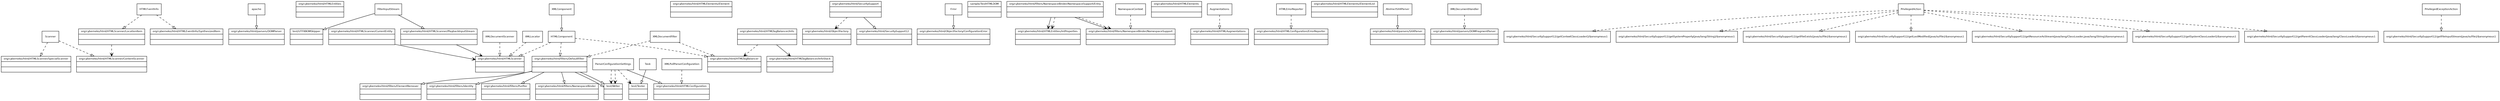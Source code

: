 digraph classes {
 fontname = "Bitstream Vera Sans"
 fontsize = 8
 node [ fontname = "Bitstream Vera Sans" fontsize = 8 shape = "record" ]
 edge [ fontname = "Bitstream Vera Sans" fontsize = 8 ]
"LocationItem" [
	label="{
 		org/cyberneko/html/HTMLScanner/LocationItem|
 		|
 		
	}"
 ]
"DOMParser" [
	label="{
 		org/cyberneko/html/parsers/DOMParser|
 		|
 		
	}"
 ]
"HTMLEntities" [
	label="{
 		org/cyberneko/html/HTMLEntities|
 		|
 		
	}"
 ]
"UTF8BOMSkipper" [
	label="{
 		test/UTF8BOMSkipper|
 		|
 		
	}"
 ]
"Element" [
	label="{
 		org/cyberneko/html/HTMLElements/Element|
 		|
 		
	}"
 ]
"SecuritySupport" [
	label="{
 		org/cyberneko/html/SecuritySupport|
 		|
 		
	}"
 ]
"NamespaceBinder" [
	label="{
 		org/cyberneko/html/filters/NamespaceBinder|
 		|
 		
	}"
 ]
"ConfigurationError" [
	label="{
 		org/cyberneko/html/ObjectFactory/ConfigurationError|
 		|
 		
	}"
 ]
"" [
	label="{
 		sample/HTMLSAXParser|
 		|
 		
	}"
 ]
"SynthesizedItem" [
	label="{
 		org/cyberneko/html/HTMLEventInfo/SynthesizedItem|
 		|
 		
	}"
 ]
"Tester" [
	label="{
 		test/Tester|
 		|
 		
	}"
 ]
"IntProperties" [
	label="{
 		org/cyberneko/html/HTMLEntities/IntProperties|
 		|
 		
	}"
 ]
"CurrentEntity" [
	label="{
 		org/cyberneko/html/HTMLScanner/CurrentEntity|
 		|
 		
	}"
 ]
"HTMLElements" [
	label="{
 		org/cyberneko/html/HTMLElements|
 		|
 		
	}"
 ]
"Entry" [
	label="{
 		org/cyberneko/html/HTMLEntities/IntProperties/Entry|
 		|
 		
	}"
 ]
"" [
	label="{
 		sample/RemoveElements|
 		|
 		
	}"
 ]
"HTMLAugmentations" [
	label="{
 		org/cyberneko/html/HTMLAugmentations|
 		|
 		
	}"
 ]
"ElementRemover" [
	label="{
 		org/cyberneko/html/filters/ElementRemover|
 		|
 		
	}"
 ]
"ErrorReporter" [
	label="{
 		org/cyberneko/html/HTMLConfiguration/ErrorReporter|
 		|
 		
	}"
 ]
"DefaultFilter" [
	label="{
 		org/cyberneko/html/filters/DefaultFilter|
 		|
 		
	}"
 ]
"Writer" [
	label="{
 		org/cyberneko/html/filters/Writer|
 		|
 		
	}"
 ]
"HTMLTagBalancer" [
	label="{
 		org/cyberneko/html/HTMLTagBalancer|
 		|
 		
	}"
 ]
"ObjectFactory" [
	label="{
 		org/cyberneko/html/ObjectFactory|
 		|
 		
	}"
 ]
"HTMLConfiguration" [
	label="{
 		org/cyberneko/html/HTMLConfiguration|
 		|
 		
	}"
 ]
"ElementList" [
	label="{
 		org/cyberneko/html/HTMLElements/ElementList|
 		|
 		
	}"
 ]
"SAXParser" [
	label="{
 		org/cyberneko/html/parsers/SAXParser|
 		|
 		
	}"
 ]
"" [
	label="{
 		sample/TestHTMLDOMFragment|
 		|
 		
	}"
 ]
"NamespaceSupport" [
	label="{
 		org/cyberneko/html/filters/NamespaceBinder/NamespaceSupport|
 		|
 		
	}"
 ]
"Identity" [
	label="{
 		org/cyberneko/html/filters/Identity|
 		|
 		
	}"
 ]
"InfoStack" [
	label="{
 		org/cyberneko/html/HTMLTagBalancer/InfoStack|
 		|
 		
	}"
 ]
"SecuritySupport12" [
	label="{
 		org/cyberneko/html/SecuritySupport12|
 		|
 		
	}"
 ]
"Writer" [
	label="{
 		test/Writer|
 		|
 		
	}"
 ]
"" [
	label="{
 		sample/Script|
 		|
 		
	}"
 ]
"HTMLScanner" [
	label="{
 		org/cyberneko/html/HTMLScanner|
 		|
 		
	}"
 ]
"Entry" [
	label="{
 		org/cyberneko/html/filters/NamespaceBinder/NamespaceSupport/Entry|
 		|
 		
	}"
 ]
"PlaybackInputStream" [
	label="{
 		org/cyberneko/html/HTMLScanner/PlaybackInputStream|
 		|
 		
	}"
 ]
"Info" [
	label="{
 		org/cyberneko/html/HTMLTagBalancer/Info|
 		|
 		
	}"
 ]
"DOMFragmentParser" [
	label="{
 		org/cyberneko/html/parsers/DOMFragmentParser|
 		|
 		
	}"
 ]
"" [
	label="{
 		sample/TestHTMLDOM|
 		|
 		
	}"
 ]
"Purifier" [
	label="{
 		org/cyberneko/html/filters/Purifier|
 		|
 		
	}"
 ]
"SpecialScanner" [
	label="{
 		org/cyberneko/html/HTMLScanner/SpecialScanner|
 		|
 		
	}"
 ]
"ContentScanner" [
	label="{
 		org/cyberneko/html/HTMLScanner/ContentScanner|
 		|
 		
	}"
 ]
edge[arrowhead = "empty"; style= "solid"]
DefaultFilter -> ElementRemover
FilterInputStream -> UTF8BOMSkipper
XMLComponent -> HTMLComponent
DefaultFilter -> NamespaceBinder
Error -> ConfigurationError
FilterInputStream -> PlaybackInputStream
AbstractSAXParser -> SAXParser
SecuritySupport -> SecuritySupport12
DefaultFilter -> Purifier
DefaultFilter -> Writer
ParserConfigurationSettings -> HTMLConfiguration
DefaultFilter -> Writer
DefaultFilter -> Identity
apache -> DOMParser
Task -> Tester
edge[arrowhead = "empty"; style = "dashed"]
HTMLEventInfo -> SynthesizedItem
XMLDocumentScanner -> HTMLScanner
PrivilegedAction -> "org/cyberneko/html/SecuritySupport12/getContextClassLoader()/$anonymous1"
PrivilegedAction -> "org/cyberneko/html/SecuritySupport12/getSystemProperty(java/lang/String)/$anonymous1"
PrivilegedAction -> "org/cyberneko/html/SecuritySupport12/getFileExists(java/io/File)/$anonymous1"
NamespaceContext -> NamespaceSupport
PrivilegedAction -> "org/cyberneko/html/SecuritySupport12/getLastModified(java/io/File)/$anonymous1"
PrivilegedAction -> "org/cyberneko/html/SecuritySupport12/getResourceAsStream(java/lang/ClassLoader,java/lang/String)/$anonymous1"
XMLLocator -> HTMLScanner
HTMLEventInfo -> LocationItem
XMLDocumentFilter -> HTMLTagBalancer
HTMLComponent -> DefaultFilter
HTMLComponent -> HTMLTagBalancer
Augmentations -> HTMLAugmentations
XMLDocumentFilter -> DefaultFilter
XMLDocumentHandler -> DOMFragmentParser
HTMLComponent -> HTMLScanner
PrivilegedAction -> "org/cyberneko/html/SecuritySupport12/getSystemClassLoader()/$anonymous1"
XMLPullParserConfiguration -> HTMLConfiguration
Scanner -> ContentScanner
Scanner -> SpecialScanner
HTMLErrorReporter -> ErrorReporter
PrivilegedExceptionAction -> "org/cyberneko/html/SecuritySupport12/getFileInputStream(java/io/File)/$anonymous1"
PrivilegedAction -> "org/cyberneko/html/SecuritySupport12/getParentClassLoader(java/lang/ClassLoader)/$anonymous1"
edge[arrowhead = "open"; style = "solid"]
CurrentEntity -> HTMLScanner
Info -> InfoStack
PlaybackInputStream -> HTMLScanner
Entry -> NamespaceSupport
Entry -> IntProperties
edge[arrowhead = "open"; style = "dashed"]
LocationItem -> ContentScanner
Info -> HTMLTagBalancer
SecuritySupport -> ObjectFactory
ParserConfigurationSettings -> Writer
ParserConfigurationSettings -> Tester
Entry -> NamespaceSupport
Entry -> IntProperties
ParserConfigurationSettings -> Writer
}